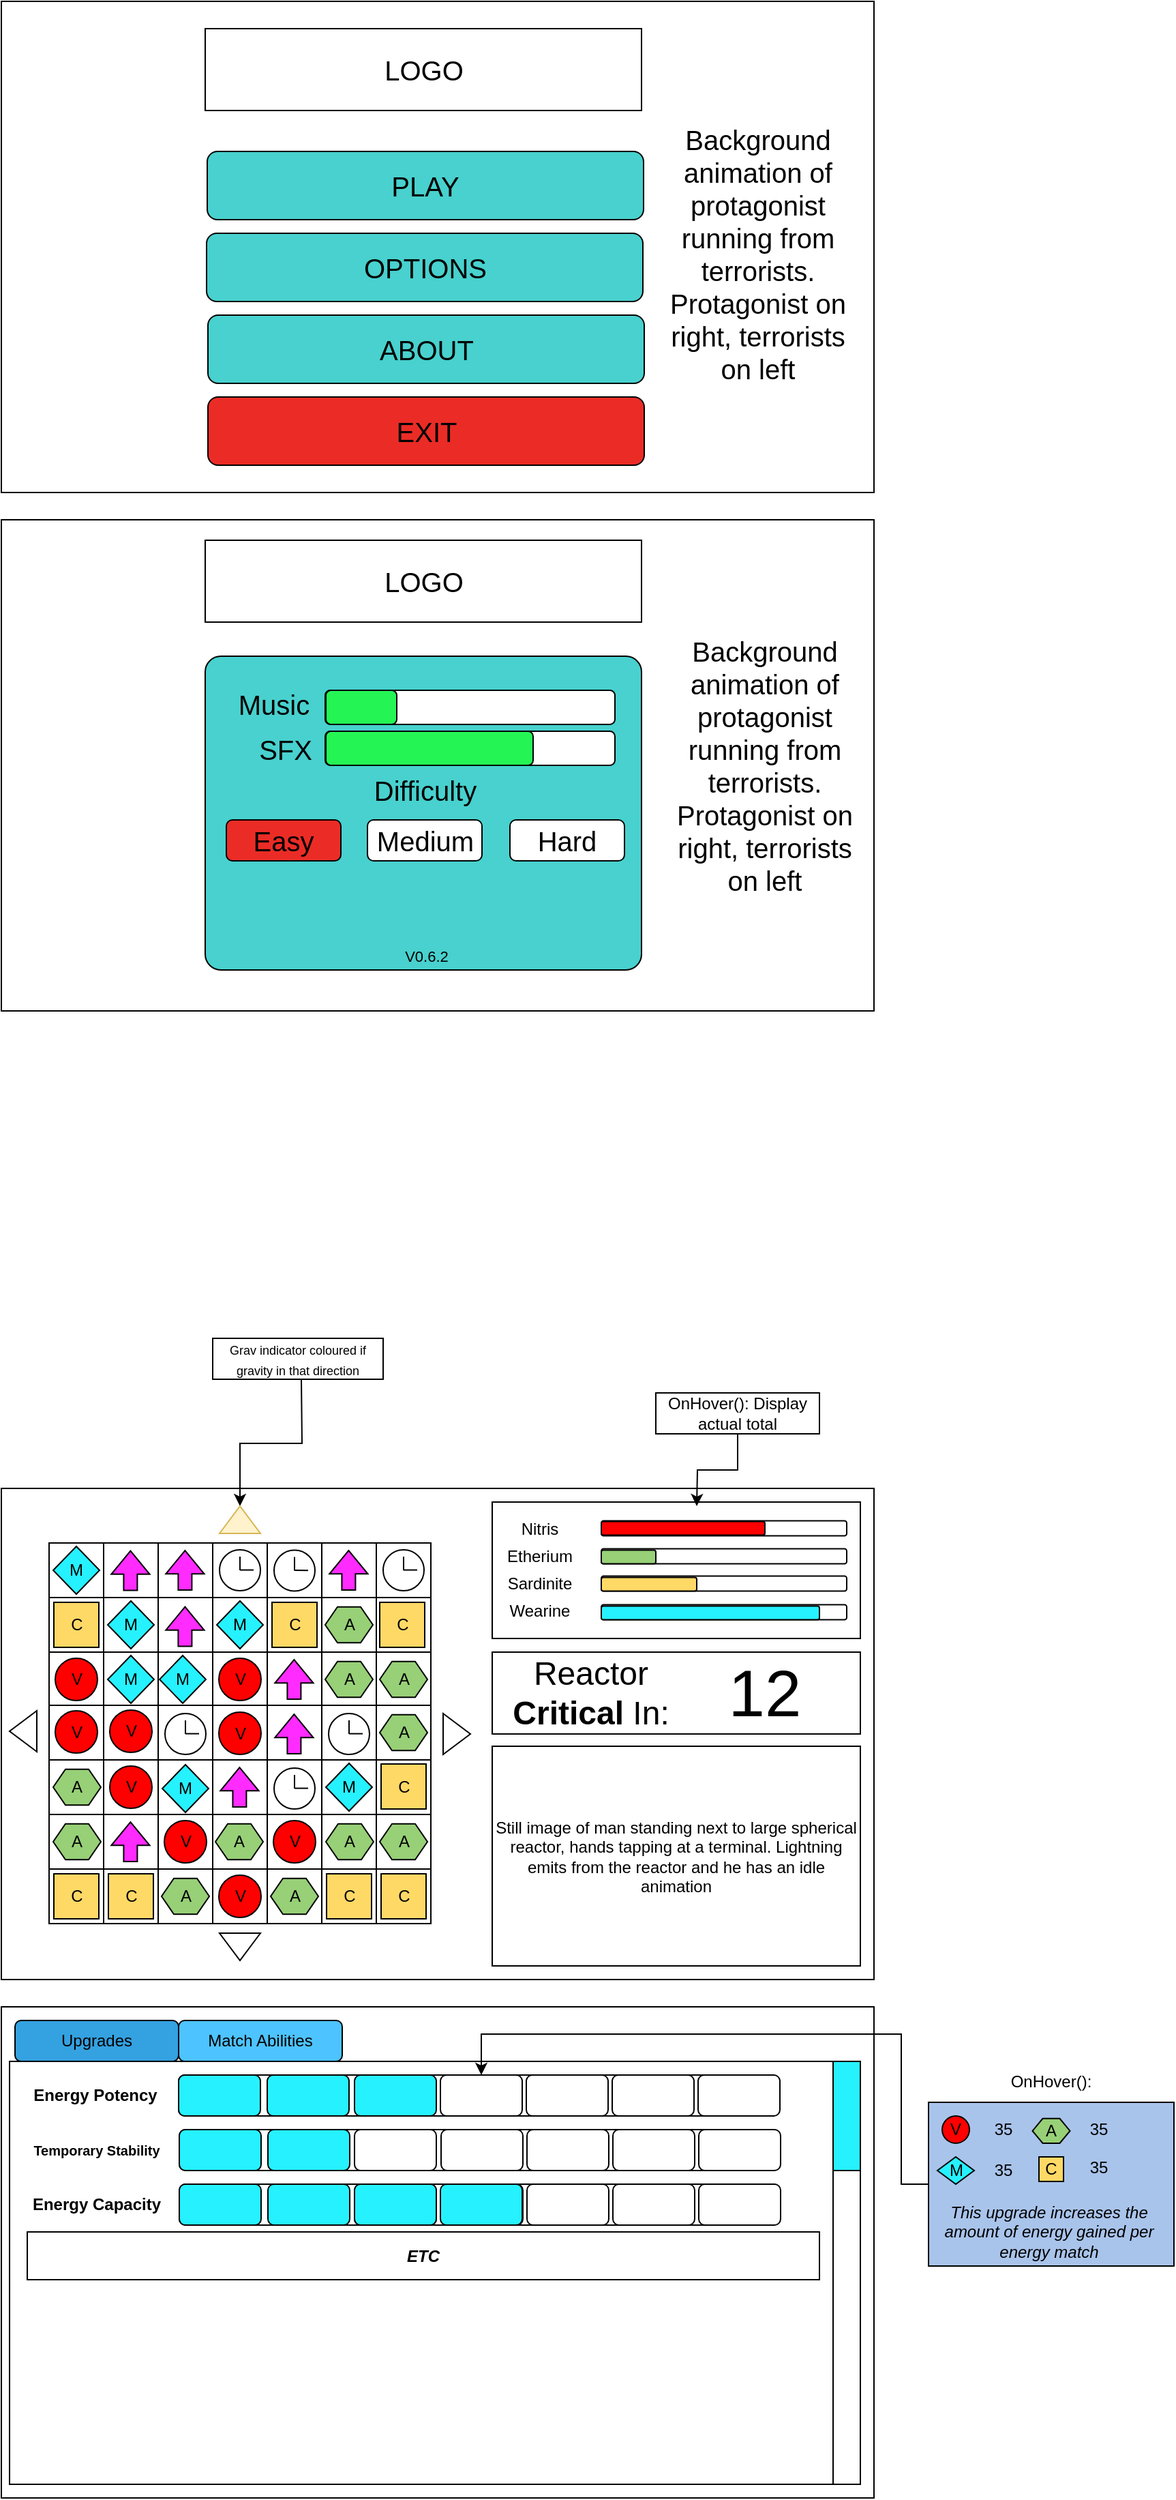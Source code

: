 <mxfile version="15.4.0" type="device"><diagram id="GQcllB0s-4T_LIs3GClp" name="Page-1"><mxGraphModel dx="1360" dy="2031" grid="1" gridSize="10" guides="1" tooltips="1" connect="1" arrows="1" fold="1" page="1" pageScale="1" pageWidth="827" pageHeight="1169" math="0" shadow="0"><root><mxCell id="0"/><mxCell id="1" parent="0"/><mxCell id="90G5fuMaQNnCydt5rRDd-1" value="" style="rounded=0;whiteSpace=wrap;html=1;" parent="1" vertex="1"><mxGeometry x="80" y="820" width="640" height="360" as="geometry"/></mxCell><mxCell id="90G5fuMaQNnCydt5rRDd-4" value="" style="rounded=0;whiteSpace=wrap;html=1;" parent="1" vertex="1"><mxGeometry x="440" y="830" width="270" height="100" as="geometry"/></mxCell><mxCell id="90G5fuMaQNnCydt5rRDd-105" style="edgeStyle=orthogonalEdgeStyle;rounded=0;orthogonalLoop=1;jettySize=auto;html=1;exitX=1;exitY=0.5;exitDx=0;exitDy=0;endArrow=none;endFill=0;startArrow=classic;startFill=1;" parent="1" source="90G5fuMaQNnCydt5rRDd-5" edge="1"><mxGeometry relative="1" as="geometry"><mxPoint x="300" y="740" as="targetPoint"/></mxGeometry></mxCell><mxCell id="90G5fuMaQNnCydt5rRDd-5" value="" style="triangle;whiteSpace=wrap;html=1;rotation=-90;fillColor=#fff2cc;strokeColor=#d6b656;" parent="1" vertex="1"><mxGeometry x="245" y="828" width="20" height="30" as="geometry"/></mxCell><mxCell id="90G5fuMaQNnCydt5rRDd-6" value="" style="triangle;whiteSpace=wrap;html=1;rotation=90;" parent="1" vertex="1"><mxGeometry x="245" y="1141" width="20" height="30" as="geometry"/></mxCell><mxCell id="90G5fuMaQNnCydt5rRDd-7" value="" style="triangle;whiteSpace=wrap;html=1;rotation=0;" parent="1" vertex="1"><mxGeometry x="404" y="985" width="20" height="30" as="geometry"/></mxCell><mxCell id="90G5fuMaQNnCydt5rRDd-8" value="" style="triangle;whiteSpace=wrap;html=1;rotation=-180;" parent="1" vertex="1"><mxGeometry x="86" y="983" width="20" height="30" as="geometry"/></mxCell><mxCell id="90G5fuMaQNnCydt5rRDd-36" value="" style="whiteSpace=wrap;html=1;aspect=fixed;" parent="1" vertex="1"><mxGeometry x="115" y="860" width="40" height="40" as="geometry"/></mxCell><mxCell id="90G5fuMaQNnCydt5rRDd-37" value="" style="whiteSpace=wrap;html=1;aspect=fixed;" parent="1" vertex="1"><mxGeometry x="155" y="860" width="40" height="40" as="geometry"/></mxCell><mxCell id="90G5fuMaQNnCydt5rRDd-38" value="" style="whiteSpace=wrap;html=1;aspect=fixed;" parent="1" vertex="1"><mxGeometry x="195" y="860" width="40" height="40" as="geometry"/></mxCell><mxCell id="90G5fuMaQNnCydt5rRDd-39" value="" style="whiteSpace=wrap;html=1;aspect=fixed;" parent="1" vertex="1"><mxGeometry x="235" y="860" width="40" height="40" as="geometry"/></mxCell><mxCell id="90G5fuMaQNnCydt5rRDd-40" value="" style="whiteSpace=wrap;html=1;aspect=fixed;" parent="1" vertex="1"><mxGeometry x="275" y="860" width="40" height="40" as="geometry"/></mxCell><mxCell id="90G5fuMaQNnCydt5rRDd-41" value="" style="whiteSpace=wrap;html=1;aspect=fixed;" parent="1" vertex="1"><mxGeometry x="315" y="860" width="40" height="40" as="geometry"/></mxCell><mxCell id="90G5fuMaQNnCydt5rRDd-42" value="" style="whiteSpace=wrap;html=1;aspect=fixed;" parent="1" vertex="1"><mxGeometry x="355" y="860" width="40" height="40" as="geometry"/></mxCell><mxCell id="90G5fuMaQNnCydt5rRDd-44" value="" style="whiteSpace=wrap;html=1;aspect=fixed;" parent="1" vertex="1"><mxGeometry x="115" y="900" width="40" height="40" as="geometry"/></mxCell><mxCell id="90G5fuMaQNnCydt5rRDd-45" value="" style="whiteSpace=wrap;html=1;aspect=fixed;" parent="1" vertex="1"><mxGeometry x="155" y="900" width="40" height="40" as="geometry"/></mxCell><mxCell id="90G5fuMaQNnCydt5rRDd-46" value="" style="whiteSpace=wrap;html=1;aspect=fixed;" parent="1" vertex="1"><mxGeometry x="195" y="900" width="40" height="40" as="geometry"/></mxCell><mxCell id="90G5fuMaQNnCydt5rRDd-47" value="" style="whiteSpace=wrap;html=1;aspect=fixed;" parent="1" vertex="1"><mxGeometry x="235" y="900" width="40" height="40" as="geometry"/></mxCell><mxCell id="90G5fuMaQNnCydt5rRDd-48" value="" style="whiteSpace=wrap;html=1;aspect=fixed;" parent="1" vertex="1"><mxGeometry x="275" y="900" width="40" height="40" as="geometry"/></mxCell><mxCell id="90G5fuMaQNnCydt5rRDd-49" value="" style="whiteSpace=wrap;html=1;aspect=fixed;" parent="1" vertex="1"><mxGeometry x="315" y="900" width="40" height="40" as="geometry"/></mxCell><mxCell id="90G5fuMaQNnCydt5rRDd-50" value="" style="whiteSpace=wrap;html=1;aspect=fixed;" parent="1" vertex="1"><mxGeometry x="355" y="900" width="40" height="40" as="geometry"/></mxCell><mxCell id="90G5fuMaQNnCydt5rRDd-51" value="" style="whiteSpace=wrap;html=1;aspect=fixed;" parent="1" vertex="1"><mxGeometry x="115" y="940" width="40" height="40" as="geometry"/></mxCell><mxCell id="90G5fuMaQNnCydt5rRDd-52" value="" style="whiteSpace=wrap;html=1;aspect=fixed;" parent="1" vertex="1"><mxGeometry x="155" y="940" width="40" height="40" as="geometry"/></mxCell><mxCell id="90G5fuMaQNnCydt5rRDd-53" value="" style="whiteSpace=wrap;html=1;aspect=fixed;" parent="1" vertex="1"><mxGeometry x="195" y="940" width="40" height="40" as="geometry"/></mxCell><mxCell id="90G5fuMaQNnCydt5rRDd-54" value="" style="whiteSpace=wrap;html=1;aspect=fixed;" parent="1" vertex="1"><mxGeometry x="235" y="940" width="40" height="40" as="geometry"/></mxCell><mxCell id="90G5fuMaQNnCydt5rRDd-55" value="" style="whiteSpace=wrap;html=1;aspect=fixed;" parent="1" vertex="1"><mxGeometry x="275" y="940" width="40" height="40" as="geometry"/></mxCell><mxCell id="90G5fuMaQNnCydt5rRDd-56" value="" style="whiteSpace=wrap;html=1;aspect=fixed;" parent="1" vertex="1"><mxGeometry x="315" y="940" width="40" height="40" as="geometry"/></mxCell><mxCell id="90G5fuMaQNnCydt5rRDd-57" value="" style="whiteSpace=wrap;html=1;aspect=fixed;" parent="1" vertex="1"><mxGeometry x="355" y="940" width="40" height="40" as="geometry"/></mxCell><mxCell id="90G5fuMaQNnCydt5rRDd-58" value="" style="whiteSpace=wrap;html=1;aspect=fixed;" parent="1" vertex="1"><mxGeometry x="115" y="979" width="40" height="40" as="geometry"/></mxCell><mxCell id="90G5fuMaQNnCydt5rRDd-59" value="" style="whiteSpace=wrap;html=1;aspect=fixed;" parent="1" vertex="1"><mxGeometry x="155" y="979" width="40" height="40" as="geometry"/></mxCell><mxCell id="90G5fuMaQNnCydt5rRDd-60" value="" style="whiteSpace=wrap;html=1;aspect=fixed;" parent="1" vertex="1"><mxGeometry x="195" y="979" width="40" height="40" as="geometry"/></mxCell><mxCell id="90G5fuMaQNnCydt5rRDd-61" value="" style="whiteSpace=wrap;html=1;aspect=fixed;" parent="1" vertex="1"><mxGeometry x="235" y="979" width="40" height="40" as="geometry"/></mxCell><mxCell id="90G5fuMaQNnCydt5rRDd-62" value="" style="whiteSpace=wrap;html=1;aspect=fixed;" parent="1" vertex="1"><mxGeometry x="275" y="979" width="40" height="40" as="geometry"/></mxCell><mxCell id="90G5fuMaQNnCydt5rRDd-63" value="" style="whiteSpace=wrap;html=1;aspect=fixed;" parent="1" vertex="1"><mxGeometry x="315" y="979" width="40" height="40" as="geometry"/></mxCell><mxCell id="90G5fuMaQNnCydt5rRDd-64" value="" style="whiteSpace=wrap;html=1;aspect=fixed;" parent="1" vertex="1"><mxGeometry x="355" y="979" width="40" height="40" as="geometry"/></mxCell><mxCell id="90G5fuMaQNnCydt5rRDd-65" value="" style="whiteSpace=wrap;html=1;aspect=fixed;" parent="1" vertex="1"><mxGeometry x="115" y="1019" width="40" height="40" as="geometry"/></mxCell><mxCell id="90G5fuMaQNnCydt5rRDd-66" value="" style="whiteSpace=wrap;html=1;aspect=fixed;" parent="1" vertex="1"><mxGeometry x="155" y="1019" width="40" height="40" as="geometry"/></mxCell><mxCell id="90G5fuMaQNnCydt5rRDd-67" value="" style="whiteSpace=wrap;html=1;aspect=fixed;" parent="1" vertex="1"><mxGeometry x="195" y="1019" width="40" height="40" as="geometry"/></mxCell><mxCell id="90G5fuMaQNnCydt5rRDd-68" value="" style="whiteSpace=wrap;html=1;aspect=fixed;" parent="1" vertex="1"><mxGeometry x="235" y="1019" width="40" height="40" as="geometry"/></mxCell><mxCell id="90G5fuMaQNnCydt5rRDd-69" value="" style="whiteSpace=wrap;html=1;aspect=fixed;" parent="1" vertex="1"><mxGeometry x="275" y="1019" width="40" height="40" as="geometry"/></mxCell><mxCell id="90G5fuMaQNnCydt5rRDd-70" value="" style="whiteSpace=wrap;html=1;aspect=fixed;" parent="1" vertex="1"><mxGeometry x="315" y="1019" width="40" height="40" as="geometry"/></mxCell><mxCell id="90G5fuMaQNnCydt5rRDd-71" value="" style="whiteSpace=wrap;html=1;aspect=fixed;" parent="1" vertex="1"><mxGeometry x="355" y="1019" width="40" height="40" as="geometry"/></mxCell><mxCell id="90G5fuMaQNnCydt5rRDd-72" value="" style="whiteSpace=wrap;html=1;aspect=fixed;" parent="1" vertex="1"><mxGeometry x="115" y="1059" width="40" height="40" as="geometry"/></mxCell><mxCell id="90G5fuMaQNnCydt5rRDd-73" value="" style="whiteSpace=wrap;html=1;aspect=fixed;" parent="1" vertex="1"><mxGeometry x="155" y="1059" width="40" height="40" as="geometry"/></mxCell><mxCell id="90G5fuMaQNnCydt5rRDd-74" value="" style="whiteSpace=wrap;html=1;aspect=fixed;" parent="1" vertex="1"><mxGeometry x="195" y="1059" width="40" height="40" as="geometry"/></mxCell><mxCell id="90G5fuMaQNnCydt5rRDd-75" value="" style="whiteSpace=wrap;html=1;aspect=fixed;" parent="1" vertex="1"><mxGeometry x="235" y="1059" width="40" height="40" as="geometry"/></mxCell><mxCell id="90G5fuMaQNnCydt5rRDd-76" value="" style="whiteSpace=wrap;html=1;aspect=fixed;" parent="1" vertex="1"><mxGeometry x="275" y="1059" width="40" height="40" as="geometry"/></mxCell><mxCell id="90G5fuMaQNnCydt5rRDd-77" value="" style="whiteSpace=wrap;html=1;aspect=fixed;" parent="1" vertex="1"><mxGeometry x="315" y="1059" width="40" height="40" as="geometry"/></mxCell><mxCell id="90G5fuMaQNnCydt5rRDd-78" value="" style="whiteSpace=wrap;html=1;aspect=fixed;" parent="1" vertex="1"><mxGeometry x="355" y="1059" width="40" height="40" as="geometry"/></mxCell><mxCell id="90G5fuMaQNnCydt5rRDd-79" value="" style="whiteSpace=wrap;html=1;aspect=fixed;" parent="1" vertex="1"><mxGeometry x="115" y="1099" width="40" height="40" as="geometry"/></mxCell><mxCell id="90G5fuMaQNnCydt5rRDd-80" value="" style="whiteSpace=wrap;html=1;aspect=fixed;" parent="1" vertex="1"><mxGeometry x="155" y="1099" width="40" height="40" as="geometry"/></mxCell><mxCell id="90G5fuMaQNnCydt5rRDd-81" value="" style="whiteSpace=wrap;html=1;aspect=fixed;" parent="1" vertex="1"><mxGeometry x="195" y="1099" width="40" height="40" as="geometry"/></mxCell><mxCell id="90G5fuMaQNnCydt5rRDd-82" value="" style="whiteSpace=wrap;html=1;aspect=fixed;" parent="1" vertex="1"><mxGeometry x="235" y="1099" width="40" height="40" as="geometry"/></mxCell><mxCell id="90G5fuMaQNnCydt5rRDd-83" value="" style="whiteSpace=wrap;html=1;aspect=fixed;" parent="1" vertex="1"><mxGeometry x="275" y="1099" width="40" height="40" as="geometry"/></mxCell><mxCell id="90G5fuMaQNnCydt5rRDd-84" value="" style="whiteSpace=wrap;html=1;aspect=fixed;" parent="1" vertex="1"><mxGeometry x="315" y="1099" width="40" height="40" as="geometry"/></mxCell><mxCell id="90G5fuMaQNnCydt5rRDd-85" value="" style="whiteSpace=wrap;html=1;aspect=fixed;" parent="1" vertex="1"><mxGeometry x="355" y="1099" width="40" height="40" as="geometry"/></mxCell><mxCell id="90G5fuMaQNnCydt5rRDd-87" value="Nitris" style="text;html=1;strokeColor=none;fillColor=none;align=center;verticalAlign=middle;whiteSpace=wrap;rounded=0;" parent="1" vertex="1"><mxGeometry x="450" y="845" width="50" height="10" as="geometry"/></mxCell><mxCell id="90G5fuMaQNnCydt5rRDd-88" value="Etherium" style="text;html=1;strokeColor=none;fillColor=none;align=center;verticalAlign=middle;whiteSpace=wrap;rounded=0;" parent="1" vertex="1"><mxGeometry x="450" y="865" width="50" height="10" as="geometry"/></mxCell><mxCell id="90G5fuMaQNnCydt5rRDd-89" value="Sardinite" style="text;html=1;strokeColor=none;fillColor=none;align=center;verticalAlign=middle;whiteSpace=wrap;rounded=0;" parent="1" vertex="1"><mxGeometry x="450" y="885" width="50" height="10" as="geometry"/></mxCell><mxCell id="90G5fuMaQNnCydt5rRDd-90" value="Wearine" style="text;html=1;strokeColor=none;fillColor=none;align=center;verticalAlign=middle;whiteSpace=wrap;rounded=0;" parent="1" vertex="1"><mxGeometry x="450" y="905" width="50" height="10" as="geometry"/></mxCell><mxCell id="90G5fuMaQNnCydt5rRDd-91" value="" style="rounded=1;whiteSpace=wrap;html=1;" parent="1" vertex="1"><mxGeometry x="520" y="843.75" width="180" height="11" as="geometry"/></mxCell><mxCell id="90G5fuMaQNnCydt5rRDd-92" value="" style="rounded=1;whiteSpace=wrap;html=1;" parent="1" vertex="1"><mxGeometry x="520" y="864.25" width="180" height="11" as="geometry"/></mxCell><mxCell id="90G5fuMaQNnCydt5rRDd-93" value="" style="rounded=1;whiteSpace=wrap;html=1;" parent="1" vertex="1"><mxGeometry x="520" y="884.25" width="180" height="11" as="geometry"/></mxCell><mxCell id="90G5fuMaQNnCydt5rRDd-94" value="" style="rounded=1;whiteSpace=wrap;html=1;" parent="1" vertex="1"><mxGeometry x="520" y="905.25" width="180" height="11" as="geometry"/></mxCell><mxCell id="90G5fuMaQNnCydt5rRDd-95" value="" style="rounded=1;whiteSpace=wrap;html=1;fillColor=#FF0000;" parent="1" vertex="1"><mxGeometry x="520" y="844.25" width="120" height="10" as="geometry"/></mxCell><mxCell id="90G5fuMaQNnCydt5rRDd-96" value="" style="rounded=1;whiteSpace=wrap;html=1;fillColor=#97D077;" parent="1" vertex="1"><mxGeometry x="520" y="865.25" width="40" height="10" as="geometry"/></mxCell><mxCell id="90G5fuMaQNnCydt5rRDd-97" value="" style="rounded=1;whiteSpace=wrap;html=1;fillColor=#FFD966;" parent="1" vertex="1"><mxGeometry x="520" y="885.25" width="70" height="10" as="geometry"/></mxCell><mxCell id="90G5fuMaQNnCydt5rRDd-98" value="" style="rounded=1;whiteSpace=wrap;html=1;fillColor=#26F1FF;" parent="1" vertex="1"><mxGeometry x="520" y="906.25" width="160" height="10" as="geometry"/></mxCell><mxCell id="90G5fuMaQNnCydt5rRDd-100" value="" style="rounded=0;whiteSpace=wrap;html=1;" parent="1" vertex="1"><mxGeometry x="440" y="940" width="270" height="60" as="geometry"/></mxCell><mxCell id="90G5fuMaQNnCydt5rRDd-101" value="&lt;font style=&quot;font-size: 24px&quot;&gt;Reactor &lt;b&gt;Critical &lt;/b&gt;In:&lt;/font&gt;" style="text;html=1;strokeColor=none;fillColor=none;align=center;verticalAlign=middle;whiteSpace=wrap;rounded=0;" parent="1" vertex="1"><mxGeometry x="440" y="940" width="145" height="60" as="geometry"/></mxCell><mxCell id="90G5fuMaQNnCydt5rRDd-102" value="&lt;font style=&quot;font-size: 48px&quot;&gt;12&lt;/font&gt;" style="text;html=1;strokeColor=none;fillColor=none;align=center;verticalAlign=middle;whiteSpace=wrap;rounded=0;" parent="1" vertex="1"><mxGeometry x="570" y="940" width="140" height="60" as="geometry"/></mxCell><mxCell id="90G5fuMaQNnCydt5rRDd-103" value="Still image of man standing next to large spherical reactor, hands tapping at a terminal. Lightning emits from the reactor and he has an idle animation" style="rounded=0;whiteSpace=wrap;html=1;" parent="1" vertex="1"><mxGeometry x="440" y="1009" width="270" height="161" as="geometry"/></mxCell><mxCell id="90G5fuMaQNnCydt5rRDd-106" value="&lt;font style=&quot;font-size: 9px&quot;&gt;Grav indicator coloured if gravity in that direction&lt;/font&gt;" style="text;html=1;strokeColor=default;fillColor=none;align=center;verticalAlign=middle;whiteSpace=wrap;rounded=0;" parent="1" vertex="1"><mxGeometry x="235" y="710" width="125" height="30" as="geometry"/></mxCell><mxCell id="90G5fuMaQNnCydt5rRDd-107" value="" style="shape=flexArrow;endArrow=classic;html=1;rounded=0;edgeStyle=orthogonalEdgeStyle;endWidth=17.143;endSize=5.383;strokeColor=#000000;fillColor=#FF2BFF;" parent="1" edge="1"><mxGeometry width="50" height="50" relative="1" as="geometry"><mxPoint x="174.71" y="895.25" as="sourcePoint"/><mxPoint x="174.71" y="865.25" as="targetPoint"/></mxGeometry></mxCell><mxCell id="90G5fuMaQNnCydt5rRDd-108" value="" style="shape=flexArrow;endArrow=classic;html=1;rounded=0;edgeStyle=orthogonalEdgeStyle;endWidth=17.143;endSize=5.383;strokeColor=#000000;fillColor=#FF2BFF;" parent="1" edge="1"><mxGeometry width="50" height="50" relative="1" as="geometry"><mxPoint x="214.71" y="895" as="sourcePoint"/><mxPoint x="214.71" y="865" as="targetPoint"/></mxGeometry></mxCell><mxCell id="90G5fuMaQNnCydt5rRDd-109" value="" style="shape=flexArrow;endArrow=classic;html=1;rounded=0;edgeStyle=orthogonalEdgeStyle;endWidth=17.143;endSize=5.383;strokeColor=#000000;fillColor=#FF2BFF;" parent="1" edge="1"><mxGeometry width="50" height="50" relative="1" as="geometry"><mxPoint x="214.71" y="936.25" as="sourcePoint"/><mxPoint x="214.71" y="906.25" as="targetPoint"/></mxGeometry></mxCell><mxCell id="90G5fuMaQNnCydt5rRDd-110" value="" style="shape=flexArrow;endArrow=classic;html=1;rounded=0;edgeStyle=orthogonalEdgeStyle;endWidth=17.143;endSize=5.383;strokeColor=#000000;fillColor=#FF2BFF;" parent="1" edge="1"><mxGeometry width="50" height="50" relative="1" as="geometry"><mxPoint x="294.71" y="975" as="sourcePoint"/><mxPoint x="294.71" y="945" as="targetPoint"/></mxGeometry></mxCell><mxCell id="90G5fuMaQNnCydt5rRDd-111" value="" style="shape=flexArrow;endArrow=classic;html=1;rounded=0;edgeStyle=orthogonalEdgeStyle;endWidth=17.143;endSize=5.383;strokeColor=#000000;fillColor=#FF2BFF;" parent="1" edge="1"><mxGeometry width="50" height="50" relative="1" as="geometry"><mxPoint x="294.71" y="1015" as="sourcePoint"/><mxPoint x="294.71" y="985" as="targetPoint"/></mxGeometry></mxCell><mxCell id="90G5fuMaQNnCydt5rRDd-112" value="" style="shape=flexArrow;endArrow=classic;html=1;rounded=0;edgeStyle=orthogonalEdgeStyle;endWidth=17.143;endSize=5.383;strokeColor=#000000;fillColor=#FF2BFF;" parent="1" edge="1"><mxGeometry width="50" height="50" relative="1" as="geometry"><mxPoint x="254.71" y="1054" as="sourcePoint"/><mxPoint x="254.71" y="1024" as="targetPoint"/></mxGeometry></mxCell><mxCell id="90G5fuMaQNnCydt5rRDd-113" value="" style="shape=flexArrow;endArrow=classic;html=1;rounded=0;edgeStyle=orthogonalEdgeStyle;endWidth=17.143;endSize=5.383;strokeColor=#000000;fillColor=#FF2BFF;" parent="1" edge="1"><mxGeometry width="50" height="50" relative="1" as="geometry"><mxPoint x="334.71" y="895" as="sourcePoint"/><mxPoint x="334.71" y="865" as="targetPoint"/></mxGeometry></mxCell><mxCell id="90G5fuMaQNnCydt5rRDd-114" value="" style="shape=flexArrow;endArrow=classic;html=1;rounded=0;edgeStyle=orthogonalEdgeStyle;endWidth=17.143;endSize=5.383;strokeColor=#000000;fillColor=#FF2BFF;" parent="1" edge="1"><mxGeometry width="50" height="50" relative="1" as="geometry"><mxPoint x="174.71" y="1094" as="sourcePoint"/><mxPoint x="174.71" y="1064" as="targetPoint"/></mxGeometry></mxCell><mxCell id="90G5fuMaQNnCydt5rRDd-119" value="" style="group;fillColor=default;" parent="1" vertex="1" connectable="0"><mxGeometry x="280" y="865.25" width="30" height="30" as="geometry"/></mxCell><mxCell id="90G5fuMaQNnCydt5rRDd-116" value="" style="ellipse;whiteSpace=wrap;html=1;aspect=fixed;" parent="90G5fuMaQNnCydt5rRDd-119" vertex="1"><mxGeometry width="30" height="30" as="geometry"/></mxCell><mxCell id="90G5fuMaQNnCydt5rRDd-117" value="" style="html=1;rounded=0;startArrow=none;startFill=0;endArrow=none;endFill=0;edgeStyle=orthogonalEdgeStyle;" parent="90G5fuMaQNnCydt5rRDd-119" edge="1"><mxGeometry width="100" relative="1" as="geometry"><mxPoint x="15" y="14.8" as="sourcePoint"/><mxPoint x="25" y="15" as="targetPoint"/></mxGeometry></mxCell><mxCell id="90G5fuMaQNnCydt5rRDd-118" value="" style="html=1;rounded=0;startArrow=none;startFill=0;endArrow=none;endFill=0;edgeStyle=orthogonalEdgeStyle;" parent="90G5fuMaQNnCydt5rRDd-119" edge="1"><mxGeometry width="100" relative="1" as="geometry"><mxPoint x="15" y="15" as="sourcePoint"/><mxPoint x="15" y="5" as="targetPoint"/></mxGeometry></mxCell><mxCell id="90G5fuMaQNnCydt5rRDd-124" value="" style="group;fillColor=default;" parent="1" vertex="1" connectable="0"><mxGeometry x="360" y="865" width="30" height="30" as="geometry"/></mxCell><mxCell id="90G5fuMaQNnCydt5rRDd-125" value="" style="ellipse;whiteSpace=wrap;html=1;aspect=fixed;" parent="90G5fuMaQNnCydt5rRDd-124" vertex="1"><mxGeometry width="30" height="30" as="geometry"/></mxCell><mxCell id="90G5fuMaQNnCydt5rRDd-126" value="" style="html=1;rounded=0;startArrow=none;startFill=0;endArrow=none;endFill=0;edgeStyle=orthogonalEdgeStyle;" parent="90G5fuMaQNnCydt5rRDd-124" edge="1"><mxGeometry width="100" relative="1" as="geometry"><mxPoint x="15" y="14.8" as="sourcePoint"/><mxPoint x="25" y="15" as="targetPoint"/></mxGeometry></mxCell><mxCell id="90G5fuMaQNnCydt5rRDd-127" value="" style="html=1;rounded=0;startArrow=none;startFill=0;endArrow=none;endFill=0;edgeStyle=orthogonalEdgeStyle;" parent="90G5fuMaQNnCydt5rRDd-124" edge="1"><mxGeometry width="100" relative="1" as="geometry"><mxPoint x="15" y="15" as="sourcePoint"/><mxPoint x="15" y="5" as="targetPoint"/></mxGeometry></mxCell><mxCell id="90G5fuMaQNnCydt5rRDd-128" value="" style="group;fillColor=default;" parent="1" vertex="1" connectable="0"><mxGeometry x="240" y="865" width="30" height="30" as="geometry"/></mxCell><mxCell id="90G5fuMaQNnCydt5rRDd-129" value="" style="ellipse;whiteSpace=wrap;html=1;aspect=fixed;" parent="90G5fuMaQNnCydt5rRDd-128" vertex="1"><mxGeometry width="30" height="30" as="geometry"/></mxCell><mxCell id="90G5fuMaQNnCydt5rRDd-130" value="" style="html=1;rounded=0;startArrow=none;startFill=0;endArrow=none;endFill=0;edgeStyle=orthogonalEdgeStyle;" parent="90G5fuMaQNnCydt5rRDd-128" edge="1"><mxGeometry width="100" relative="1" as="geometry"><mxPoint x="15" y="14.8" as="sourcePoint"/><mxPoint x="25" y="15" as="targetPoint"/></mxGeometry></mxCell><mxCell id="90G5fuMaQNnCydt5rRDd-131" value="" style="html=1;rounded=0;startArrow=none;startFill=0;endArrow=none;endFill=0;edgeStyle=orthogonalEdgeStyle;" parent="90G5fuMaQNnCydt5rRDd-128" edge="1"><mxGeometry width="100" relative="1" as="geometry"><mxPoint x="15" y="15" as="sourcePoint"/><mxPoint x="15" y="5" as="targetPoint"/></mxGeometry></mxCell><mxCell id="90G5fuMaQNnCydt5rRDd-132" value="" style="group;fillColor=default;" parent="1" vertex="1" connectable="0"><mxGeometry x="200" y="985" width="30" height="30" as="geometry"/></mxCell><mxCell id="90G5fuMaQNnCydt5rRDd-133" value="" style="ellipse;whiteSpace=wrap;html=1;aspect=fixed;" parent="90G5fuMaQNnCydt5rRDd-132" vertex="1"><mxGeometry width="30" height="30" as="geometry"/></mxCell><mxCell id="90G5fuMaQNnCydt5rRDd-134" value="" style="html=1;rounded=0;startArrow=none;startFill=0;endArrow=none;endFill=0;edgeStyle=orthogonalEdgeStyle;" parent="90G5fuMaQNnCydt5rRDd-132" edge="1"><mxGeometry width="100" relative="1" as="geometry"><mxPoint x="15" y="14.8" as="sourcePoint"/><mxPoint x="25" y="15" as="targetPoint"/></mxGeometry></mxCell><mxCell id="90G5fuMaQNnCydt5rRDd-135" value="" style="html=1;rounded=0;startArrow=none;startFill=0;endArrow=none;endFill=0;edgeStyle=orthogonalEdgeStyle;" parent="90G5fuMaQNnCydt5rRDd-132" edge="1"><mxGeometry width="100" relative="1" as="geometry"><mxPoint x="15" y="15" as="sourcePoint"/><mxPoint x="15" y="5" as="targetPoint"/></mxGeometry></mxCell><mxCell id="90G5fuMaQNnCydt5rRDd-136" value="" style="group;fillColor=default;" parent="1" vertex="1" connectable="0"><mxGeometry x="280" y="1025" width="30" height="30" as="geometry"/></mxCell><mxCell id="90G5fuMaQNnCydt5rRDd-137" value="" style="ellipse;whiteSpace=wrap;html=1;aspect=fixed;" parent="90G5fuMaQNnCydt5rRDd-136" vertex="1"><mxGeometry width="30" height="30" as="geometry"/></mxCell><mxCell id="90G5fuMaQNnCydt5rRDd-138" value="" style="html=1;rounded=0;startArrow=none;startFill=0;endArrow=none;endFill=0;edgeStyle=orthogonalEdgeStyle;" parent="90G5fuMaQNnCydt5rRDd-136" edge="1"><mxGeometry width="100" relative="1" as="geometry"><mxPoint x="15" y="14.8" as="sourcePoint"/><mxPoint x="25" y="15" as="targetPoint"/></mxGeometry></mxCell><mxCell id="90G5fuMaQNnCydt5rRDd-139" value="" style="html=1;rounded=0;startArrow=none;startFill=0;endArrow=none;endFill=0;edgeStyle=orthogonalEdgeStyle;" parent="90G5fuMaQNnCydt5rRDd-136" edge="1"><mxGeometry width="100" relative="1" as="geometry"><mxPoint x="15" y="15" as="sourcePoint"/><mxPoint x="15" y="5" as="targetPoint"/></mxGeometry></mxCell><mxCell id="90G5fuMaQNnCydt5rRDd-140" value="" style="group;fillColor=default;" parent="1" vertex="1" connectable="0"><mxGeometry x="320" y="985" width="30" height="30" as="geometry"/></mxCell><mxCell id="90G5fuMaQNnCydt5rRDd-141" value="" style="ellipse;whiteSpace=wrap;html=1;aspect=fixed;" parent="90G5fuMaQNnCydt5rRDd-140" vertex="1"><mxGeometry width="30" height="30" as="geometry"/></mxCell><mxCell id="90G5fuMaQNnCydt5rRDd-142" value="" style="html=1;rounded=0;startArrow=none;startFill=0;endArrow=none;endFill=0;edgeStyle=orthogonalEdgeStyle;" parent="90G5fuMaQNnCydt5rRDd-140" edge="1"><mxGeometry width="100" relative="1" as="geometry"><mxPoint x="15" y="14.8" as="sourcePoint"/><mxPoint x="25" y="15" as="targetPoint"/></mxGeometry></mxCell><mxCell id="90G5fuMaQNnCydt5rRDd-143" value="" style="html=1;rounded=0;startArrow=none;startFill=0;endArrow=none;endFill=0;edgeStyle=orthogonalEdgeStyle;" parent="90G5fuMaQNnCydt5rRDd-140" edge="1"><mxGeometry width="100" relative="1" as="geometry"><mxPoint x="15" y="15" as="sourcePoint"/><mxPoint x="15" y="5" as="targetPoint"/></mxGeometry></mxCell><mxCell id="90G5fuMaQNnCydt5rRDd-144" value="M" style="rhombus;whiteSpace=wrap;html=1;strokeColor=default;fillColor=#26F1FF;" parent="1" vertex="1"><mxGeometry x="118" y="862.5" width="34" height="35" as="geometry"/></mxCell><mxCell id="90G5fuMaQNnCydt5rRDd-145" value="M" style="rhombus;whiteSpace=wrap;html=1;strokeColor=default;fillColor=#26F1FF;" parent="1" vertex="1"><mxGeometry x="158" y="902.5" width="34" height="35" as="geometry"/></mxCell><mxCell id="90G5fuMaQNnCydt5rRDd-146" value="M" style="rhombus;whiteSpace=wrap;html=1;strokeColor=default;fillColor=#26F1FF;" parent="1" vertex="1"><mxGeometry x="158" y="942.5" width="34" height="35" as="geometry"/></mxCell><mxCell id="90G5fuMaQNnCydt5rRDd-147" value="M" style="rhombus;whiteSpace=wrap;html=1;strokeColor=default;fillColor=#26F1FF;" parent="1" vertex="1"><mxGeometry x="196" y="942.5" width="34" height="35" as="geometry"/></mxCell><mxCell id="90G5fuMaQNnCydt5rRDd-148" value="M" style="rhombus;whiteSpace=wrap;html=1;strokeColor=default;fillColor=#26F1FF;" parent="1" vertex="1"><mxGeometry x="238" y="902.5" width="34" height="35" as="geometry"/></mxCell><mxCell id="90G5fuMaQNnCydt5rRDd-149" value="M" style="rhombus;whiteSpace=wrap;html=1;strokeColor=default;fillColor=#26F1FF;" parent="1" vertex="1"><mxGeometry x="198" y="1022.5" width="34" height="35" as="geometry"/></mxCell><mxCell id="90G5fuMaQNnCydt5rRDd-150" value="M" style="rhombus;whiteSpace=wrap;html=1;strokeColor=default;fillColor=#26F1FF;" parent="1" vertex="1"><mxGeometry x="318" y="1021.5" width="34" height="35" as="geometry"/></mxCell><mxCell id="90G5fuMaQNnCydt5rRDd-151" value="V" style="ellipse;whiteSpace=wrap;html=1;aspect=fixed;strokeColor=#000000;fillColor=#FF0000;" parent="1" vertex="1"><mxGeometry x="119.5" y="944.5" width="31" height="31" as="geometry"/></mxCell><mxCell id="90G5fuMaQNnCydt5rRDd-152" value="V" style="ellipse;whiteSpace=wrap;html=1;aspect=fixed;strokeColor=#000000;fillColor=#FF0000;" parent="1" vertex="1"><mxGeometry x="159.5" y="982.5" width="31" height="31" as="geometry"/></mxCell><mxCell id="90G5fuMaQNnCydt5rRDd-153" value="V" style="ellipse;whiteSpace=wrap;html=1;aspect=fixed;strokeColor=#000000;fillColor=#FF0000;" parent="1" vertex="1"><mxGeometry x="239.5" y="984" width="31" height="31" as="geometry"/></mxCell><mxCell id="90G5fuMaQNnCydt5rRDd-154" value="V" style="ellipse;whiteSpace=wrap;html=1;aspect=fixed;strokeColor=#000000;fillColor=#FF0000;" parent="1" vertex="1"><mxGeometry x="239.5" y="944.5" width="31" height="31" as="geometry"/></mxCell><mxCell id="90G5fuMaQNnCydt5rRDd-155" value="V" style="ellipse;whiteSpace=wrap;html=1;aspect=fixed;strokeColor=#000000;fillColor=#FF0000;" parent="1" vertex="1"><mxGeometry x="119.5" y="983" width="31" height="31" as="geometry"/></mxCell><mxCell id="90G5fuMaQNnCydt5rRDd-156" value="V" style="ellipse;whiteSpace=wrap;html=1;aspect=fixed;strokeColor=#000000;fillColor=#FF0000;" parent="1" vertex="1"><mxGeometry x="159.5" y="1023.5" width="31" height="31" as="geometry"/></mxCell><mxCell id="90G5fuMaQNnCydt5rRDd-157" value="V" style="ellipse;whiteSpace=wrap;html=1;aspect=fixed;strokeColor=#000000;fillColor=#FF0000;" parent="1" vertex="1"><mxGeometry x="199.5" y="1063.5" width="31" height="31" as="geometry"/></mxCell><mxCell id="90G5fuMaQNnCydt5rRDd-158" value="V" style="ellipse;whiteSpace=wrap;html=1;aspect=fixed;strokeColor=#000000;fillColor=#FF0000;" parent="1" vertex="1"><mxGeometry x="239.5" y="1103.5" width="31" height="31" as="geometry"/></mxCell><mxCell id="90G5fuMaQNnCydt5rRDd-159" value="V" style="ellipse;whiteSpace=wrap;html=1;aspect=fixed;strokeColor=#000000;fillColor=#FF0000;" parent="1" vertex="1"><mxGeometry x="279.5" y="1063.5" width="31" height="31" as="geometry"/></mxCell><mxCell id="90G5fuMaQNnCydt5rRDd-160" value="A" style="shape=hexagon;perimeter=hexagonPerimeter2;whiteSpace=wrap;html=1;fixedSize=1;strokeColor=#000000;fillColor=#97D077;size=9;" parent="1" vertex="1"><mxGeometry x="317.5" y="906.88" width="35" height="26.25" as="geometry"/></mxCell><mxCell id="90G5fuMaQNnCydt5rRDd-163" value="A" style="shape=hexagon;perimeter=hexagonPerimeter2;whiteSpace=wrap;html=1;fixedSize=1;strokeColor=#000000;fillColor=#97D077;size=9;" parent="1" vertex="1"><mxGeometry x="317.5" y="946.87" width="35" height="26.25" as="geometry"/></mxCell><mxCell id="90G5fuMaQNnCydt5rRDd-164" value="A" style="shape=hexagon;perimeter=hexagonPerimeter2;whiteSpace=wrap;html=1;fixedSize=1;strokeColor=#000000;fillColor=#97D077;size=9;" parent="1" vertex="1"><mxGeometry x="357.5" y="946.87" width="35" height="26.25" as="geometry"/></mxCell><mxCell id="90G5fuMaQNnCydt5rRDd-165" value="A" style="shape=hexagon;perimeter=hexagonPerimeter2;whiteSpace=wrap;html=1;fixedSize=1;strokeColor=#000000;fillColor=#97D077;size=9;" parent="1" vertex="1"><mxGeometry x="357.5" y="985.87" width="35" height="26.25" as="geometry"/></mxCell><mxCell id="90G5fuMaQNnCydt5rRDd-166" value="A" style="shape=hexagon;perimeter=hexagonPerimeter2;whiteSpace=wrap;html=1;fixedSize=1;strokeColor=#000000;fillColor=#97D077;size=9;" parent="1" vertex="1"><mxGeometry x="237" y="1065.87" width="35" height="26.25" as="geometry"/></mxCell><mxCell id="90G5fuMaQNnCydt5rRDd-167" value="A" style="shape=hexagon;perimeter=hexagonPerimeter2;whiteSpace=wrap;html=1;fixedSize=1;strokeColor=#000000;fillColor=#97D077;size=9;" parent="1" vertex="1"><mxGeometry x="277.5" y="1105.87" width="35" height="26.25" as="geometry"/></mxCell><mxCell id="90G5fuMaQNnCydt5rRDd-168" value="A" style="shape=hexagon;perimeter=hexagonPerimeter2;whiteSpace=wrap;html=1;fixedSize=1;strokeColor=#000000;fillColor=#97D077;size=9;" parent="1" vertex="1"><mxGeometry x="318" y="1065.87" width="35" height="26.25" as="geometry"/></mxCell><mxCell id="90G5fuMaQNnCydt5rRDd-169" value="A" style="shape=hexagon;perimeter=hexagonPerimeter2;whiteSpace=wrap;html=1;fixedSize=1;strokeColor=#000000;fillColor=#97D077;size=9;" parent="1" vertex="1"><mxGeometry x="357.5" y="1065.87" width="35" height="26.25" as="geometry"/></mxCell><mxCell id="90G5fuMaQNnCydt5rRDd-170" value="A" style="shape=hexagon;perimeter=hexagonPerimeter2;whiteSpace=wrap;html=1;fixedSize=1;strokeColor=#000000;fillColor=#97D077;size=9;" parent="1" vertex="1"><mxGeometry x="197.5" y="1105.87" width="35" height="26.25" as="geometry"/></mxCell><mxCell id="90G5fuMaQNnCydt5rRDd-171" value="A" style="shape=hexagon;perimeter=hexagonPerimeter2;whiteSpace=wrap;html=1;fixedSize=1;strokeColor=#000000;fillColor=#97D077;size=9;" parent="1" vertex="1"><mxGeometry x="118" y="1065.87" width="35" height="26.25" as="geometry"/></mxCell><mxCell id="90G5fuMaQNnCydt5rRDd-172" value="A" style="shape=hexagon;perimeter=hexagonPerimeter2;whiteSpace=wrap;html=1;fixedSize=1;strokeColor=#000000;fillColor=#97D077;size=9;" parent="1" vertex="1"><mxGeometry x="118" y="1025.87" width="35" height="26.25" as="geometry"/></mxCell><mxCell id="90G5fuMaQNnCydt5rRDd-174" value="C" style="whiteSpace=wrap;html=1;aspect=fixed;strokeColor=#000000;fillColor=#FFD966;" parent="1" vertex="1"><mxGeometry x="118.5" y="903.51" width="33" height="33" as="geometry"/></mxCell><mxCell id="90G5fuMaQNnCydt5rRDd-175" value="C" style="whiteSpace=wrap;html=1;aspect=fixed;strokeColor=#000000;fillColor=#FFD966;" parent="1" vertex="1"><mxGeometry x="278.5" y="903.51" width="33" height="33" as="geometry"/></mxCell><mxCell id="90G5fuMaQNnCydt5rRDd-176" value="C" style="whiteSpace=wrap;html=1;aspect=fixed;strokeColor=#000000;fillColor=#FFD966;" parent="1" vertex="1"><mxGeometry x="118.5" y="1102.5" width="33" height="33" as="geometry"/></mxCell><mxCell id="90G5fuMaQNnCydt5rRDd-177" value="C" style="whiteSpace=wrap;html=1;aspect=fixed;strokeColor=#000000;fillColor=#FFD966;" parent="1" vertex="1"><mxGeometry x="158.5" y="1102.5" width="33" height="33" as="geometry"/></mxCell><mxCell id="90G5fuMaQNnCydt5rRDd-178" value="C" style="whiteSpace=wrap;html=1;aspect=fixed;strokeColor=#000000;fillColor=#FFD966;" parent="1" vertex="1"><mxGeometry x="318.5" y="1102.5" width="33" height="33" as="geometry"/></mxCell><mxCell id="90G5fuMaQNnCydt5rRDd-179" value="C" style="whiteSpace=wrap;html=1;aspect=fixed;strokeColor=#000000;fillColor=#FFD966;" parent="1" vertex="1"><mxGeometry x="358.5" y="1102.5" width="33" height="33" as="geometry"/></mxCell><mxCell id="90G5fuMaQNnCydt5rRDd-180" value="C" style="whiteSpace=wrap;html=1;aspect=fixed;strokeColor=#000000;fillColor=#FFD966;" parent="1" vertex="1"><mxGeometry x="358.5" y="1022" width="33" height="33" as="geometry"/></mxCell><mxCell id="90G5fuMaQNnCydt5rRDd-181" value="C" style="whiteSpace=wrap;html=1;aspect=fixed;strokeColor=#000000;fillColor=#FFD966;" parent="1" vertex="1"><mxGeometry x="357.5" y="903.51" width="33" height="33" as="geometry"/></mxCell><mxCell id="90G5fuMaQNnCydt5rRDd-183" value="" style="edgeStyle=orthogonalEdgeStyle;rounded=0;orthogonalLoop=1;jettySize=auto;html=1;startArrow=none;startFill=0;endArrow=classic;endFill=1;strokeColor=#000000;fillColor=#FF2BFF;" parent="1" source="90G5fuMaQNnCydt5rRDd-182" edge="1"><mxGeometry relative="1" as="geometry"><mxPoint x="590" y="833" as="targetPoint"/></mxGeometry></mxCell><mxCell id="90G5fuMaQNnCydt5rRDd-182" value="OnHover(): Display actual total" style="text;html=1;strokeColor=default;fillColor=none;align=center;verticalAlign=middle;whiteSpace=wrap;rounded=0;" parent="1" vertex="1"><mxGeometry x="560" y="750" width="120" height="30" as="geometry"/></mxCell><mxCell id="90G5fuMaQNnCydt5rRDd-185" value="" style="rounded=0;whiteSpace=wrap;html=1;" parent="1" vertex="1"><mxGeometry x="80" y="1200" width="640" height="360" as="geometry"/></mxCell><mxCell id="90G5fuMaQNnCydt5rRDd-186" value="" style="rounded=0;whiteSpace=wrap;html=1;" parent="1" vertex="1"><mxGeometry x="86" y="1240" width="620" height="310" as="geometry"/></mxCell><mxCell id="90G5fuMaQNnCydt5rRDd-187" value="Match Abilities" style="rounded=1;whiteSpace=wrap;html=1;fillColor=#4DC3FF;" parent="1" vertex="1"><mxGeometry x="210" y="1210" width="120" height="30" as="geometry"/></mxCell><mxCell id="90G5fuMaQNnCydt5rRDd-188" value="Upgrades" style="rounded=1;whiteSpace=wrap;html=1;fillColor=#34A1E0;" parent="1" vertex="1"><mxGeometry x="90" y="1210" width="120" height="30" as="geometry"/></mxCell><mxCell id="90G5fuMaQNnCydt5rRDd-189" value="Energy Potency" style="text;html=1;strokeColor=none;fillColor=none;align=center;verticalAlign=middle;whiteSpace=wrap;rounded=0;fontStyle=1" parent="1" vertex="1"><mxGeometry x="98" y="1255" width="102" height="20" as="geometry"/></mxCell><mxCell id="90G5fuMaQNnCydt5rRDd-190" value="" style="rounded=1;whiteSpace=wrap;html=1;" parent="1" vertex="1"><mxGeometry x="210" y="1250" width="440" height="30" as="geometry"/></mxCell><mxCell id="90G5fuMaQNnCydt5rRDd-191" value="" style="rounded=0;whiteSpace=wrap;html=1;" parent="1" vertex="1"><mxGeometry x="690" y="1240" width="20" height="310" as="geometry"/></mxCell><mxCell id="90G5fuMaQNnCydt5rRDd-192" value="" style="rounded=0;whiteSpace=wrap;html=1;fillColor=#26F1FF;" parent="1" vertex="1"><mxGeometry x="690" y="1240" width="20" height="80" as="geometry"/></mxCell><mxCell id="90G5fuMaQNnCydt5rRDd-193" value="" style="rounded=1;whiteSpace=wrap;html=1;strokeColor=default;fillColor=#26F1FF;" parent="1" vertex="1"><mxGeometry x="210" y="1250" width="60" height="30" as="geometry"/></mxCell><mxCell id="90G5fuMaQNnCydt5rRDd-194" value="" style="rounded=1;whiteSpace=wrap;html=1;strokeColor=default;fillColor=#26F1FF;" parent="1" vertex="1"><mxGeometry x="275" y="1250" width="60" height="30" as="geometry"/></mxCell><mxCell id="90G5fuMaQNnCydt5rRDd-195" value="" style="rounded=1;whiteSpace=wrap;html=1;strokeColor=default;fillColor=#26F1FF;" parent="1" vertex="1"><mxGeometry x="339" y="1250" width="60" height="30" as="geometry"/></mxCell><mxCell id="90G5fuMaQNnCydt5rRDd-196" value="" style="rounded=1;whiteSpace=wrap;html=1;" parent="1" vertex="1"><mxGeometry x="402" y="1250" width="60" height="30" as="geometry"/></mxCell><mxCell id="90G5fuMaQNnCydt5rRDd-197" value="" style="rounded=1;whiteSpace=wrap;html=1;" parent="1" vertex="1"><mxGeometry x="465" y="1250" width="60" height="30" as="geometry"/></mxCell><mxCell id="90G5fuMaQNnCydt5rRDd-198" value="" style="rounded=1;whiteSpace=wrap;html=1;" parent="1" vertex="1"><mxGeometry x="528" y="1250" width="60" height="30" as="geometry"/></mxCell><mxCell id="90G5fuMaQNnCydt5rRDd-199" value="" style="rounded=1;whiteSpace=wrap;html=1;" parent="1" vertex="1"><mxGeometry x="591" y="1250" width="60" height="30" as="geometry"/></mxCell><mxCell id="90G5fuMaQNnCydt5rRDd-200" value="Temporary Stability" style="text;html=1;strokeColor=none;fillColor=none;align=center;verticalAlign=middle;whiteSpace=wrap;rounded=0;fontStyle=1;fontSize=10;" parent="1" vertex="1"><mxGeometry x="98.5" y="1295" width="102" height="20" as="geometry"/></mxCell><mxCell id="90G5fuMaQNnCydt5rRDd-201" value="" style="rounded=1;whiteSpace=wrap;html=1;" parent="1" vertex="1"><mxGeometry x="210.5" y="1290" width="440" height="30" as="geometry"/></mxCell><mxCell id="90G5fuMaQNnCydt5rRDd-202" value="" style="rounded=1;whiteSpace=wrap;html=1;strokeColor=default;fillColor=#26F1FF;" parent="1" vertex="1"><mxGeometry x="210.5" y="1290" width="60" height="30" as="geometry"/></mxCell><mxCell id="90G5fuMaQNnCydt5rRDd-203" value="" style="rounded=1;whiteSpace=wrap;html=1;strokeColor=default;fillColor=#26F1FF;" parent="1" vertex="1"><mxGeometry x="275.5" y="1290" width="60" height="30" as="geometry"/></mxCell><mxCell id="90G5fuMaQNnCydt5rRDd-205" value="" style="rounded=1;whiteSpace=wrap;html=1;" parent="1" vertex="1"><mxGeometry x="402.5" y="1290" width="60" height="30" as="geometry"/></mxCell><mxCell id="90G5fuMaQNnCydt5rRDd-206" value="" style="rounded=1;whiteSpace=wrap;html=1;" parent="1" vertex="1"><mxGeometry x="465.5" y="1290" width="60" height="30" as="geometry"/></mxCell><mxCell id="90G5fuMaQNnCydt5rRDd-207" value="" style="rounded=1;whiteSpace=wrap;html=1;" parent="1" vertex="1"><mxGeometry x="528.5" y="1290" width="60" height="30" as="geometry"/></mxCell><mxCell id="90G5fuMaQNnCydt5rRDd-208" value="" style="rounded=1;whiteSpace=wrap;html=1;" parent="1" vertex="1"><mxGeometry x="591.5" y="1290" width="60" height="30" as="geometry"/></mxCell><mxCell id="90G5fuMaQNnCydt5rRDd-209" value="" style="rounded=1;whiteSpace=wrap;html=1;" parent="1" vertex="1"><mxGeometry x="339" y="1290" width="60" height="30" as="geometry"/></mxCell><mxCell id="90G5fuMaQNnCydt5rRDd-210" value="Energy Capacity" style="text;html=1;strokeColor=none;fillColor=none;align=center;verticalAlign=middle;whiteSpace=wrap;rounded=0;fontStyle=1;fontSize=12;" parent="1" vertex="1"><mxGeometry x="98.5" y="1335" width="102" height="20" as="geometry"/></mxCell><mxCell id="90G5fuMaQNnCydt5rRDd-211" value="" style="rounded=1;whiteSpace=wrap;html=1;" parent="1" vertex="1"><mxGeometry x="210.5" y="1330" width="440" height="30" as="geometry"/></mxCell><mxCell id="90G5fuMaQNnCydt5rRDd-212" value="" style="rounded=1;whiteSpace=wrap;html=1;strokeColor=default;fillColor=#26F1FF;" parent="1" vertex="1"><mxGeometry x="210.5" y="1330" width="60" height="30" as="geometry"/></mxCell><mxCell id="90G5fuMaQNnCydt5rRDd-213" value="" style="rounded=1;whiteSpace=wrap;html=1;strokeColor=default;fillColor=#26F1FF;" parent="1" vertex="1"><mxGeometry x="275.5" y="1330" width="60" height="30" as="geometry"/></mxCell><mxCell id="90G5fuMaQNnCydt5rRDd-214" value="" style="rounded=1;whiteSpace=wrap;html=1;" parent="1" vertex="1"><mxGeometry x="402.5" y="1330" width="60" height="30" as="geometry"/></mxCell><mxCell id="90G5fuMaQNnCydt5rRDd-215" value="" style="rounded=1;whiteSpace=wrap;html=1;" parent="1" vertex="1"><mxGeometry x="465.5" y="1330" width="60" height="30" as="geometry"/></mxCell><mxCell id="90G5fuMaQNnCydt5rRDd-216" value="" style="rounded=1;whiteSpace=wrap;html=1;" parent="1" vertex="1"><mxGeometry x="528.5" y="1330" width="60" height="30" as="geometry"/></mxCell><mxCell id="90G5fuMaQNnCydt5rRDd-217" value="" style="rounded=1;whiteSpace=wrap;html=1;" parent="1" vertex="1"><mxGeometry x="591.5" y="1330" width="60" height="30" as="geometry"/></mxCell><mxCell id="90G5fuMaQNnCydt5rRDd-218" value="" style="rounded=1;whiteSpace=wrap;html=1;" parent="1" vertex="1"><mxGeometry x="339" y="1330" width="60" height="30" as="geometry"/></mxCell><mxCell id="90G5fuMaQNnCydt5rRDd-219" value="" style="rounded=1;whiteSpace=wrap;html=1;strokeColor=default;fillColor=#26F1FF;" parent="1" vertex="1"><mxGeometry x="339" y="1330" width="60" height="30" as="geometry"/></mxCell><mxCell id="90G5fuMaQNnCydt5rRDd-220" value="" style="rounded=1;whiteSpace=wrap;html=1;strokeColor=default;fillColor=#26F1FF;" parent="1" vertex="1"><mxGeometry x="402" y="1330" width="60" height="30" as="geometry"/></mxCell><mxCell id="90G5fuMaQNnCydt5rRDd-222" style="edgeStyle=orthogonalEdgeStyle;rounded=0;orthogonalLoop=1;jettySize=auto;html=1;fontSize=12;startArrow=none;startFill=0;endArrow=classic;endFill=1;strokeColor=#000000;fillColor=#FF2BFF;" parent="1" source="90G5fuMaQNnCydt5rRDd-221" target="90G5fuMaQNnCydt5rRDd-196" edge="1"><mxGeometry relative="1" as="geometry"><Array as="points"><mxPoint x="740" y="1330"/><mxPoint x="740" y="1220"/><mxPoint x="432" y="1220"/></Array></mxGeometry></mxCell><mxCell id="90G5fuMaQNnCydt5rRDd-221" value="" style="rounded=0;whiteSpace=wrap;html=1;fontSize=12;align=center;fillColor=#A9C4EB;" parent="1" vertex="1"><mxGeometry x="760" y="1270" width="180" height="120" as="geometry"/></mxCell><mxCell id="90G5fuMaQNnCydt5rRDd-223" value="OnHover():" style="text;html=1;strokeColor=none;fillColor=none;align=center;verticalAlign=middle;whiteSpace=wrap;rounded=0;fontSize=12;" parent="1" vertex="1"><mxGeometry x="820" y="1240" width="60" height="30" as="geometry"/></mxCell><mxCell id="90G5fuMaQNnCydt5rRDd-225" value="V" style="ellipse;whiteSpace=wrap;html=1;aspect=fixed;strokeColor=#000000;fillColor=#FF0000;" parent="1" vertex="1"><mxGeometry x="770" y="1280" width="20" height="20" as="geometry"/></mxCell><mxCell id="90G5fuMaQNnCydt5rRDd-226" value="M" style="rhombus;whiteSpace=wrap;html=1;strokeColor=default;fillColor=#26F1FF;" parent="1" vertex="1"><mxGeometry x="766.5" y="1310" width="27" height="20" as="geometry"/></mxCell><mxCell id="90G5fuMaQNnCydt5rRDd-227" value="A" style="shape=hexagon;perimeter=hexagonPerimeter2;whiteSpace=wrap;html=1;fixedSize=1;strokeColor=#000000;fillColor=#97D077;size=7.5;" parent="1" vertex="1"><mxGeometry x="836.25" y="1281.88" width="27.5" height="18.12" as="geometry"/></mxCell><mxCell id="90G5fuMaQNnCydt5rRDd-228" value="C" style="whiteSpace=wrap;html=1;aspect=fixed;strokeColor=#000000;fillColor=#FFD966;" parent="1" vertex="1"><mxGeometry x="841" y="1310" width="18" height="18" as="geometry"/></mxCell><mxCell id="90G5fuMaQNnCydt5rRDd-229" value="35" style="text;html=1;strokeColor=none;fillColor=none;align=center;verticalAlign=middle;whiteSpace=wrap;rounded=0;fontSize=12;" parent="1" vertex="1"><mxGeometry x="800" y="1280" width="30" height="20" as="geometry"/></mxCell><mxCell id="90G5fuMaQNnCydt5rRDd-230" value="35" style="text;html=1;strokeColor=none;fillColor=none;align=center;verticalAlign=middle;whiteSpace=wrap;rounded=0;fontSize=12;" parent="1" vertex="1"><mxGeometry x="800" y="1310" width="30" height="20" as="geometry"/></mxCell><mxCell id="90G5fuMaQNnCydt5rRDd-231" value="35" style="text;html=1;strokeColor=none;fillColor=none;align=center;verticalAlign=middle;whiteSpace=wrap;rounded=0;fontSize=12;" parent="1" vertex="1"><mxGeometry x="870" y="1280" width="30" height="20" as="geometry"/></mxCell><mxCell id="90G5fuMaQNnCydt5rRDd-232" value="35" style="text;html=1;strokeColor=none;fillColor=none;align=center;verticalAlign=middle;whiteSpace=wrap;rounded=0;fontSize=12;" parent="1" vertex="1"><mxGeometry x="870" y="1308" width="30" height="20" as="geometry"/></mxCell><mxCell id="90G5fuMaQNnCydt5rRDd-233" value="This upgrade increases the amount of energy gained per energy match" style="text;html=1;strokeColor=none;fillColor=none;align=center;verticalAlign=middle;whiteSpace=wrap;rounded=0;fontSize=12;fontStyle=2" parent="1" vertex="1"><mxGeometry x="767" y="1342" width="163" height="45" as="geometry"/></mxCell><mxCell id="90G5fuMaQNnCydt5rRDd-234" value="&lt;i&gt;&lt;b&gt;ETC&lt;/b&gt;&lt;/i&gt;" style="rounded=0;whiteSpace=wrap;html=1;fontSize=12;" parent="1" vertex="1"><mxGeometry x="99" y="1365" width="581" height="35" as="geometry"/></mxCell><mxCell id="9nrYAEIpH2fh3Z9dDDtt-1" value="" style="rounded=0;whiteSpace=wrap;html=1;" vertex="1" parent="1"><mxGeometry x="80" y="-270" width="640" height="360" as="geometry"/></mxCell><mxCell id="9nrYAEIpH2fh3Z9dDDtt-2" value="LOGO" style="rounded=0;whiteSpace=wrap;html=1;fontSize=20;" vertex="1" parent="1"><mxGeometry x="229.5" y="-250" width="320" height="60" as="geometry"/></mxCell><mxCell id="9nrYAEIpH2fh3Z9dDDtt-3" value="PLAY" style="rounded=1;whiteSpace=wrap;html=1;fontSize=20;fillColor=#48D1CE;" vertex="1" parent="1"><mxGeometry x="231" y="-160" width="320" height="50" as="geometry"/></mxCell><mxCell id="9nrYAEIpH2fh3Z9dDDtt-4" value="OPTIONS&lt;span style=&quot;color: rgba(0 , 0 , 0 , 0) ; font-family: monospace ; font-size: 0px&quot;&gt;%3CmxGraphModel%3E%3Croot%3E%3CmxCell%20id%3D%220%22%2F%3E%3CmxCell%20id%3D%221%22%20parent%3D%220%22%2F%3E%3CmxCell%20id%3D%222%22%20value%3D%22PLAY%22%20style%3D%22rounded%3D1%3BwhiteSpace%3Dwrap%3Bhtml%3D1%3BfontSize%3D20%3B%22%20vertex%3D%221%22%20parent%3D%221%22%3E%3CmxGeometry%20x%3D%22230%22%20y%3D%22-160%22%20width%3D%22320%22%20height%3D%2230%22%20as%3D%22geometry%22%2F%3E%3C%2FmxCell%3E%3C%2Froot%3E%3C%2FmxGraphModel%3E&lt;/span&gt;" style="rounded=1;whiteSpace=wrap;html=1;fontSize=20;fillColor=#48D1CE;" vertex="1" parent="1"><mxGeometry x="230.5" y="-100" width="320" height="50" as="geometry"/></mxCell><mxCell id="9nrYAEIpH2fh3Z9dDDtt-5" value="ABOUT" style="rounded=1;whiteSpace=wrap;html=1;fontSize=20;fillColor=#48D1CE;" vertex="1" parent="1"><mxGeometry x="231.5" y="-40" width="320" height="50" as="geometry"/></mxCell><mxCell id="9nrYAEIpH2fh3Z9dDDtt-6" value="EXIT" style="rounded=1;whiteSpace=wrap;html=1;fontSize=20;fillColor=#EB2C26;" vertex="1" parent="1"><mxGeometry x="231.5" y="20" width="320" height="50" as="geometry"/></mxCell><mxCell id="9nrYAEIpH2fh3Z9dDDtt-7" value="Background animation of protagonist running from terrorists. Protagonist on right, terrorists on left" style="text;html=1;strokeColor=none;fillColor=none;align=center;verticalAlign=middle;whiteSpace=wrap;rounded=0;fontSize=20;" vertex="1" parent="1"><mxGeometry x="560" y="-250" width="150" height="330" as="geometry"/></mxCell><mxCell id="9nrYAEIpH2fh3Z9dDDtt-8" value="" style="rounded=0;whiteSpace=wrap;html=1;" vertex="1" parent="1"><mxGeometry x="80" y="110" width="640" height="360" as="geometry"/></mxCell><mxCell id="9nrYAEIpH2fh3Z9dDDtt-9" value="Background animation of protagonist running from terrorists. Protagonist on right, terrorists on left" style="text;html=1;strokeColor=none;fillColor=none;align=center;verticalAlign=middle;whiteSpace=wrap;rounded=0;fontSize=20;" vertex="1" parent="1"><mxGeometry x="565" y="125" width="150" height="330" as="geometry"/></mxCell><mxCell id="9nrYAEIpH2fh3Z9dDDtt-10" value="LOGO" style="rounded=0;whiteSpace=wrap;html=1;fontSize=20;" vertex="1" parent="1"><mxGeometry x="229.5" y="125" width="320" height="60" as="geometry"/></mxCell><mxCell id="9nrYAEIpH2fh3Z9dDDtt-12" value="" style="rounded=1;whiteSpace=wrap;html=1;fontSize=20;arcSize=5;fillColor=#48D1CE;" vertex="1" parent="1"><mxGeometry x="229.5" y="210" width="320" height="230" as="geometry"/></mxCell><mxCell id="9nrYAEIpH2fh3Z9dDDtt-13" value="Music" style="text;html=1;strokeColor=none;fillColor=none;align=center;verticalAlign=middle;whiteSpace=wrap;rounded=0;fontSize=20;" vertex="1" parent="1"><mxGeometry x="250" y="230" width="60" height="30" as="geometry"/></mxCell><mxCell id="9nrYAEIpH2fh3Z9dDDtt-16" value="SFX" style="text;html=1;strokeColor=none;fillColor=none;align=right;verticalAlign=middle;whiteSpace=wrap;rounded=0;fontSize=20;" vertex="1" parent="1"><mxGeometry x="250" y="262.5" width="60" height="30" as="geometry"/></mxCell><mxCell id="9nrYAEIpH2fh3Z9dDDtt-17" value="" style="rounded=1;whiteSpace=wrap;html=1;fontSize=20;align=right;" vertex="1" parent="1"><mxGeometry x="317.5" y="235" width="212.5" height="25" as="geometry"/></mxCell><mxCell id="9nrYAEIpH2fh3Z9dDDtt-18" value="" style="rounded=1;whiteSpace=wrap;html=1;fontSize=20;align=right;fillColor=#24F554;" vertex="1" parent="1"><mxGeometry x="318" y="235" width="52" height="25" as="geometry"/></mxCell><mxCell id="9nrYAEIpH2fh3Z9dDDtt-19" value="" style="rounded=1;whiteSpace=wrap;html=1;fontSize=20;align=right;" vertex="1" parent="1"><mxGeometry x="317.5" y="265" width="212.5" height="25" as="geometry"/></mxCell><mxCell id="9nrYAEIpH2fh3Z9dDDtt-20" value="" style="rounded=1;whiteSpace=wrap;html=1;fontSize=20;align=right;fillColor=#24F554;" vertex="1" parent="1"><mxGeometry x="318" y="265" width="152" height="25" as="geometry"/></mxCell><mxCell id="9nrYAEIpH2fh3Z9dDDtt-21" value="Easy" style="rounded=1;whiteSpace=wrap;html=1;fontSize=20;fillColor=#EB2C26;align=center;verticalAlign=middle;" vertex="1" parent="1"><mxGeometry x="245" y="330" width="84" height="30" as="geometry"/></mxCell><mxCell id="9nrYAEIpH2fh3Z9dDDtt-22" value="Difficulty" style="text;html=1;strokeColor=none;fillColor=none;align=center;verticalAlign=middle;whiteSpace=wrap;rounded=0;fontSize=20;" vertex="1" parent="1"><mxGeometry x="346.25" y="292.5" width="89.5" height="30" as="geometry"/></mxCell><mxCell id="9nrYAEIpH2fh3Z9dDDtt-23" value="Medium" style="rounded=1;whiteSpace=wrap;html=1;fontSize=20;align=center;verticalAlign=middle;" vertex="1" parent="1"><mxGeometry x="348.5" y="330" width="84" height="30" as="geometry"/></mxCell><mxCell id="9nrYAEIpH2fh3Z9dDDtt-24" value="Hard" style="rounded=1;whiteSpace=wrap;html=1;fontSize=20;align=center;verticalAlign=middle;" vertex="1" parent="1"><mxGeometry x="453" y="330" width="84" height="30" as="geometry"/></mxCell><mxCell id="9nrYAEIpH2fh3Z9dDDtt-25" value="V0.6.2" style="text;html=1;strokeColor=none;fillColor=none;align=center;verticalAlign=middle;whiteSpace=wrap;rounded=0;fontSize=11;" vertex="1" parent="1"><mxGeometry x="362" y="420" width="60" height="20" as="geometry"/></mxCell></root></mxGraphModel></diagram></mxfile>